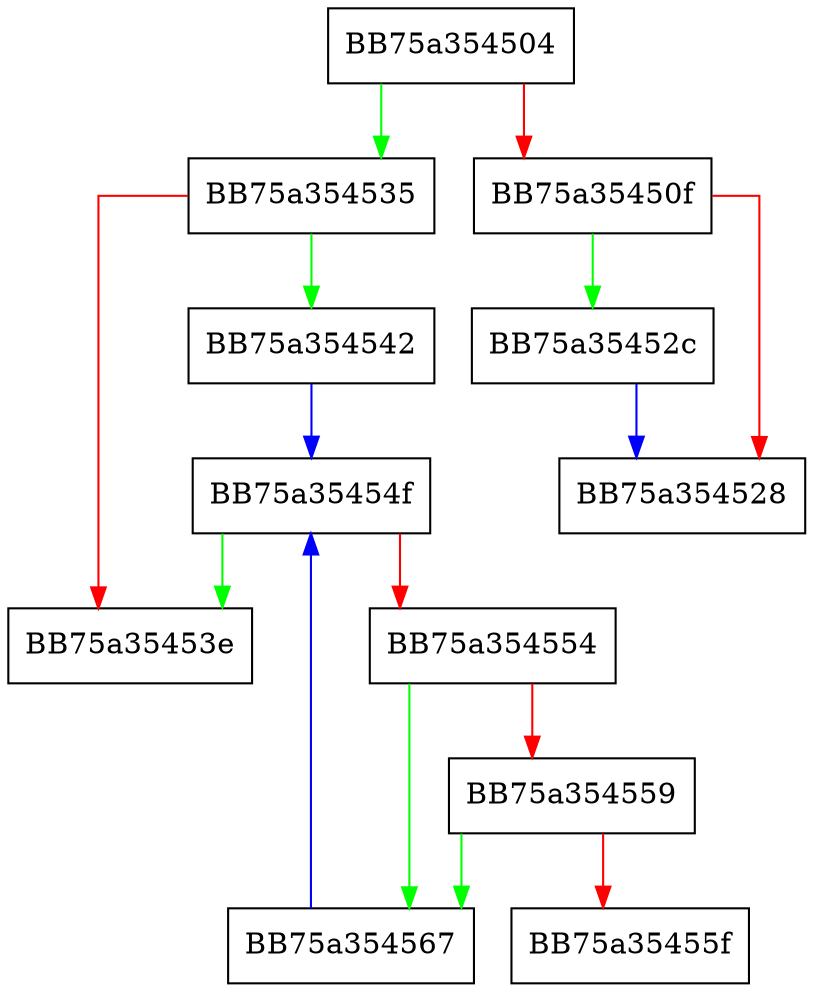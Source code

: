 digraph matchChar {
  node [shape="box"];
  graph [splines=ortho];
  BB75a354504 -> BB75a354535 [color="green"];
  BB75a354504 -> BB75a35450f [color="red"];
  BB75a35450f -> BB75a35452c [color="green"];
  BB75a35450f -> BB75a354528 [color="red"];
  BB75a35452c -> BB75a354528 [color="blue"];
  BB75a354535 -> BB75a354542 [color="green"];
  BB75a354535 -> BB75a35453e [color="red"];
  BB75a354542 -> BB75a35454f [color="blue"];
  BB75a35454f -> BB75a35453e [color="green"];
  BB75a35454f -> BB75a354554 [color="red"];
  BB75a354554 -> BB75a354567 [color="green"];
  BB75a354554 -> BB75a354559 [color="red"];
  BB75a354559 -> BB75a354567 [color="green"];
  BB75a354559 -> BB75a35455f [color="red"];
  BB75a354567 -> BB75a35454f [color="blue"];
}